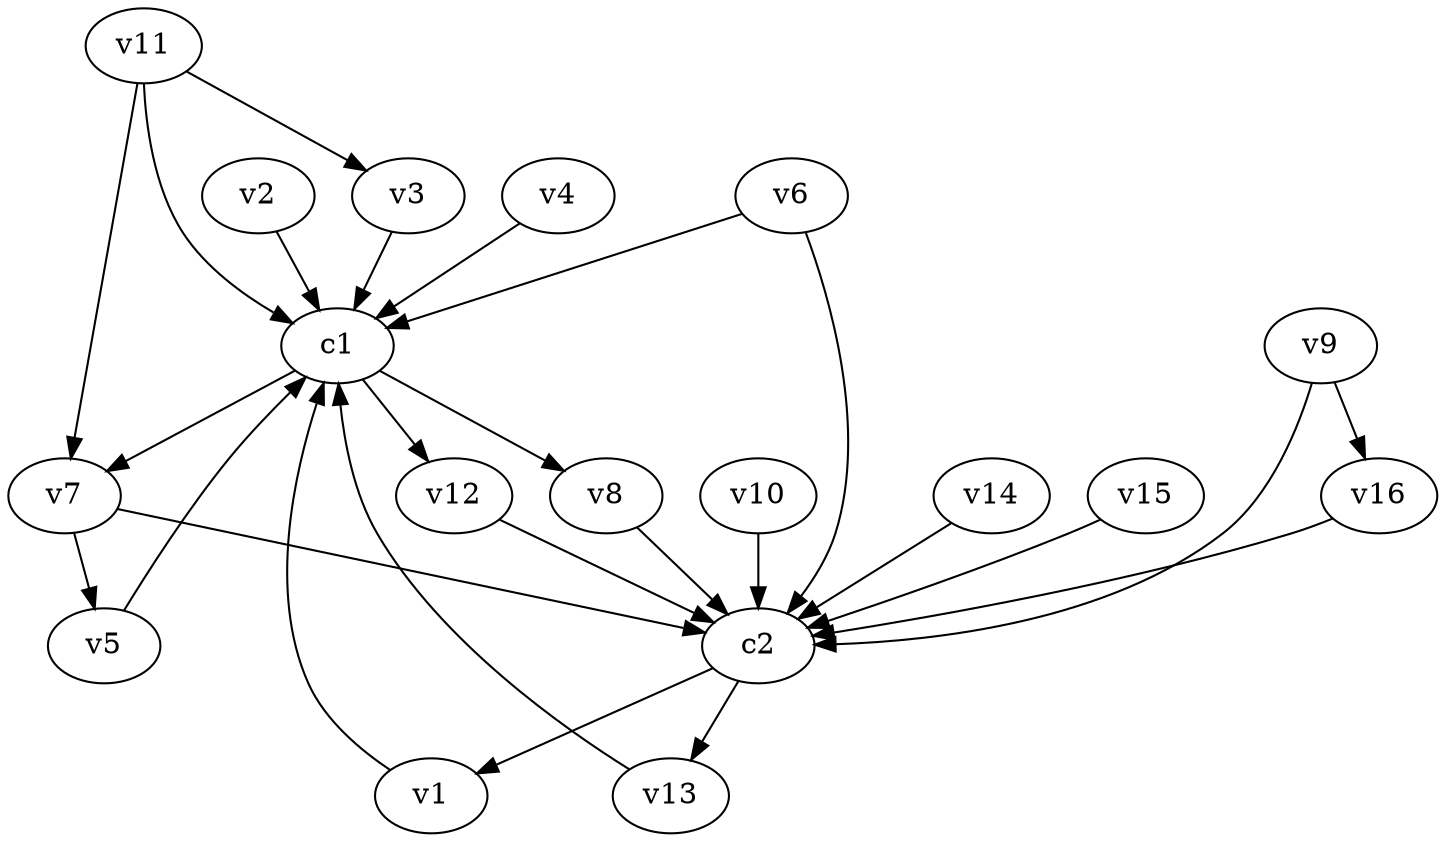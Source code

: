 strict digraph  {
c1;
c2;
v1;
v2;
v3;
v4;
v5;
v6;
v7;
v8;
v9;
v10;
v11;
v12;
v13;
v14;
v15;
v16;
c1 -> v7  [weight=1];
c1 -> v12  [weight=1];
c1 -> v8  [weight=1];
c2 -> v13  [weight=1];
c2 -> v1  [weight=1];
v1 -> c1  [weight=1];
v2 -> c1  [weight=1];
v3 -> c1  [weight=1];
v4 -> c1  [weight=1];
v5 -> c1  [weight=1];
v6 -> c1  [weight=1];
v6 -> c2  [weight=1];
v7 -> c2  [weight=1];
v7 -> v5  [weight=1];
v8 -> c2  [weight=1];
v9 -> c2  [weight=1];
v9 -> v16  [weight=1];
v10 -> c2  [weight=1];
v11 -> c1  [weight=1];
v11 -> v7  [weight=1];
v11 -> v3  [weight=1];
v12 -> c2  [weight=1];
v13 -> c1  [weight=1];
v14 -> c2  [weight=1];
v15 -> c2  [weight=1];
v16 -> c2  [weight=1];
}
